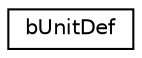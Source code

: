 digraph G
{
  edge [fontname="Helvetica",fontsize="10",labelfontname="Helvetica",labelfontsize="10"];
  node [fontname="Helvetica",fontsize="10",shape=record];
  rankdir=LR;
  Node1 [label="bUnitDef",height=0.2,width=0.4,color="black", fillcolor="white", style="filled",URL="$d1/d6a/structbUnitDef.html"];
}
